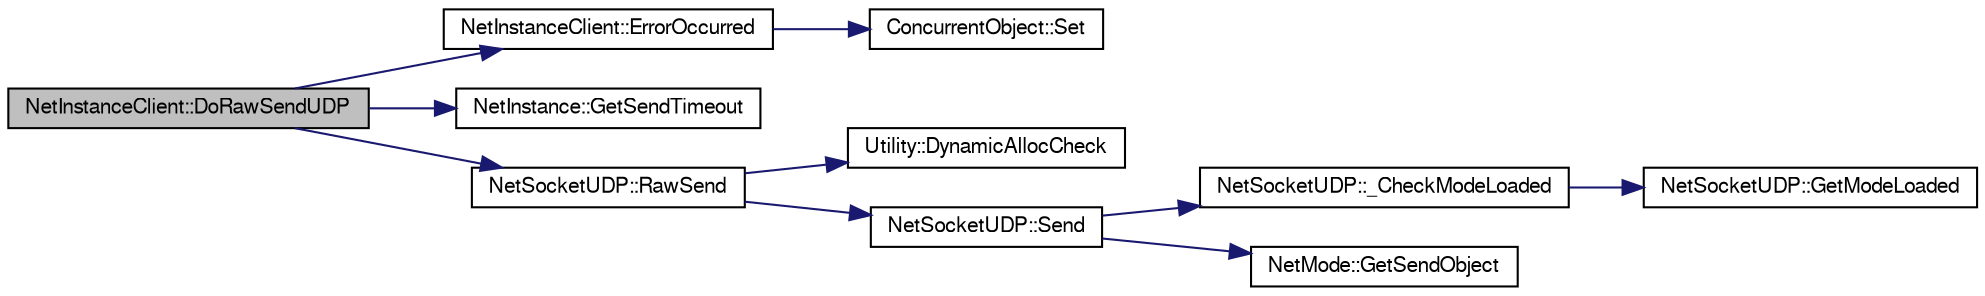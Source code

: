 digraph G
{
  edge [fontname="FreeSans",fontsize="10",labelfontname="FreeSans",labelfontsize="10"];
  node [fontname="FreeSans",fontsize="10",shape=record];
  rankdir=LR;
  Node1 [label="NetInstanceClient::DoRawSendUDP",height=0.2,width=0.4,color="black", fillcolor="grey75", style="filled" fontcolor="black"];
  Node1 -> Node2 [color="midnightblue",fontsize="10",style="solid"];
  Node2 [label="NetInstanceClient::ErrorOccurred",height=0.2,width=0.4,color="black", fillcolor="white", style="filled",URL="$class_net_instance_client.html#af946cb906d2ebec59e4434402e904aa0"];
  Node2 -> Node3 [color="midnightblue",fontsize="10",style="solid"];
  Node3 [label="ConcurrentObject::Set",height=0.2,width=0.4,color="black", fillcolor="white", style="filled",URL="$class_concurrent_object.html#a4f1186583a52ef522d3820b4a755fa82"];
  Node1 -> Node4 [color="midnightblue",fontsize="10",style="solid"];
  Node4 [label="NetInstance::GetSendTimeout",height=0.2,width=0.4,color="black", fillcolor="white", style="filled",URL="$class_net_instance.html#acb2e37ec4f37f5f7733bca4e452e1754"];
  Node1 -> Node5 [color="midnightblue",fontsize="10",style="solid"];
  Node5 [label="NetSocketUDP::RawSend",height=0.2,width=0.4,color="black", fillcolor="white", style="filled",URL="$class_net_socket_u_d_p.html#ad05b84f0d746d2f8cdd33b36109f541b"];
  Node5 -> Node6 [color="midnightblue",fontsize="10",style="solid"];
  Node6 [label="Utility::DynamicAllocCheck",height=0.2,width=0.4,color="black", fillcolor="white", style="filled",URL="$class_utility.html#ae9b88a37dc2e95519c938e673dd3de2c"];
  Node5 -> Node7 [color="midnightblue",fontsize="10",style="solid"];
  Node7 [label="NetSocketUDP::Send",height=0.2,width=0.4,color="black", fillcolor="white", style="filled",URL="$class_net_socket_u_d_p.html#ab9f7c46f5aab7fb043a40f831132f213"];
  Node7 -> Node8 [color="midnightblue",fontsize="10",style="solid"];
  Node8 [label="NetSocketUDP::_CheckModeLoaded",height=0.2,width=0.4,color="black", fillcolor="white", style="filled",URL="$class_net_socket_u_d_p.html#ae662914a3555b1f44b707f76e7c21c4f"];
  Node8 -> Node9 [color="midnightblue",fontsize="10",style="solid"];
  Node9 [label="NetSocketUDP::GetModeLoaded",height=0.2,width=0.4,color="black", fillcolor="white", style="filled",URL="$class_net_socket_u_d_p.html#a499d202ab574a2b4eee0bb74affb7803"];
  Node7 -> Node10 [color="midnightblue",fontsize="10",style="solid"];
  Node10 [label="NetMode::GetSendObject",height=0.2,width=0.4,color="black", fillcolor="white", style="filled",URL="$class_net_mode.html#a2a44f68cb6dccbeff90cabbdede0b54e"];
}
